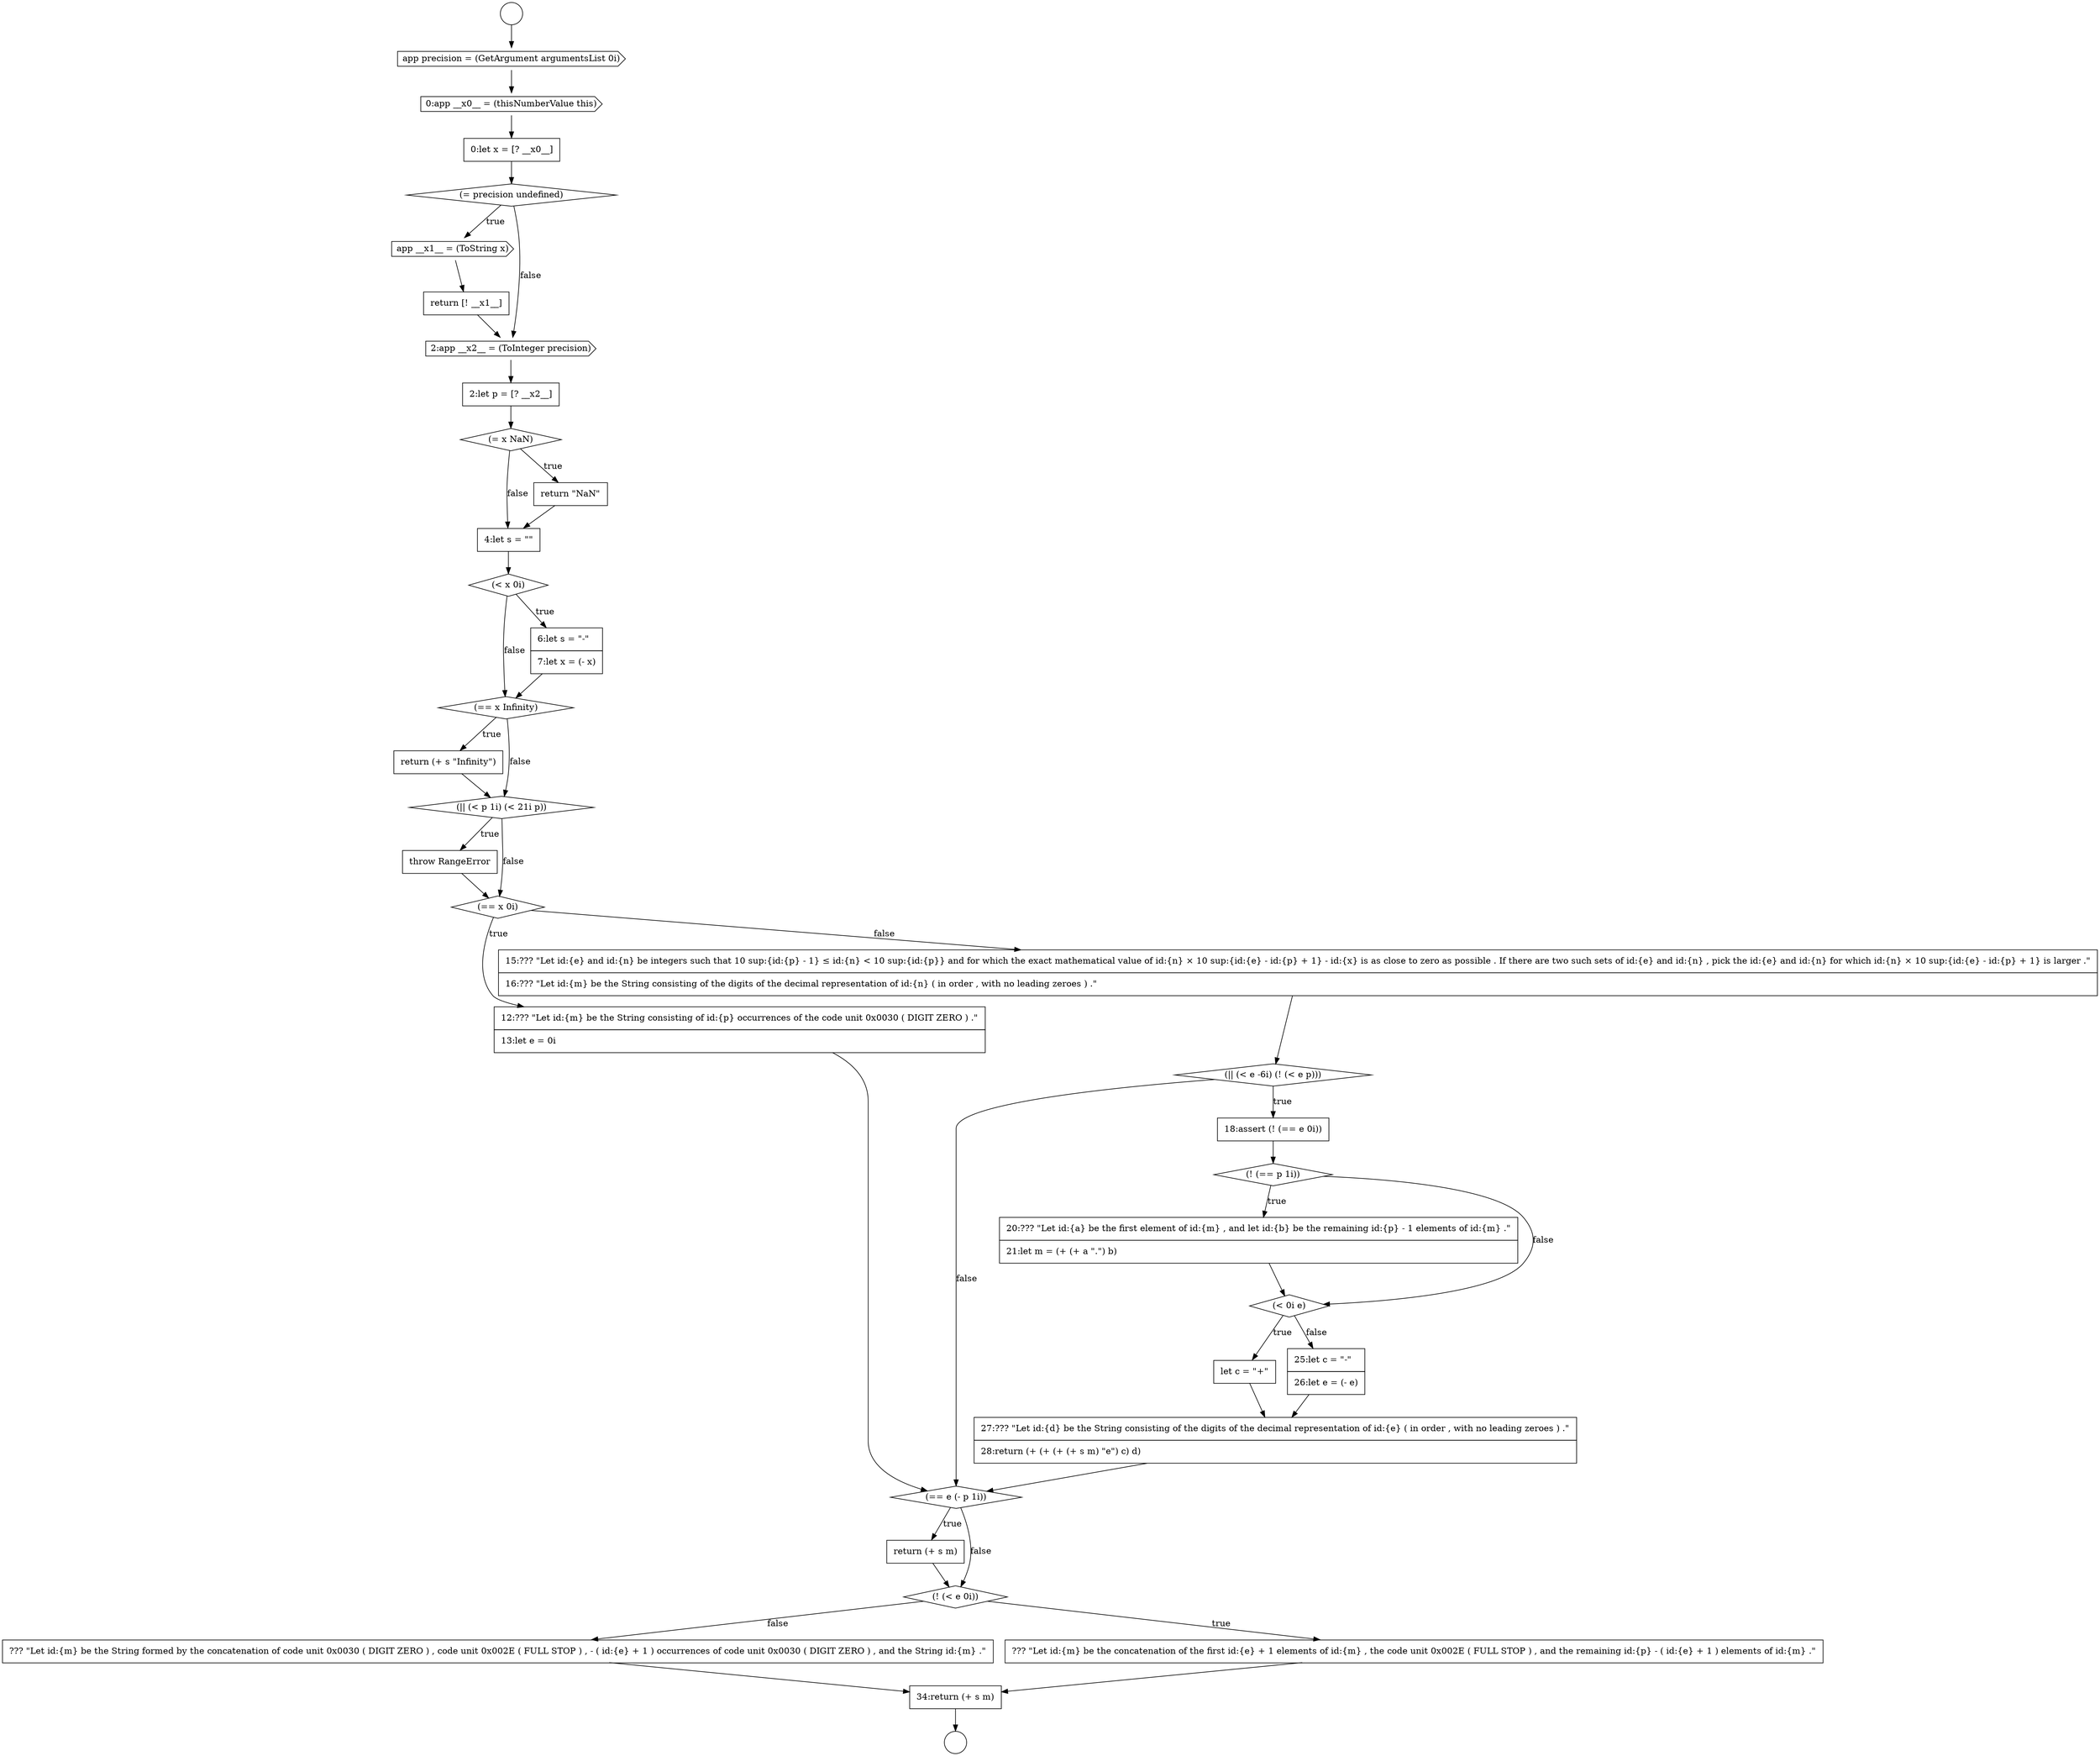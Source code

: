 digraph {
  node11409 [shape=diamond, label=<<font color="black">(== e (- p 1i))</font>> color="black" fillcolor="white" style=filled]
  node11399 [shape=none, margin=0, label=<<font color="black">
    <table border="0" cellborder="1" cellspacing="0" cellpadding="10">
      <tr><td align="left">12:??? &quot;Let id:{m} be the String consisting of id:{p} occurrences of the code unit 0x0030 ( DIGIT ZERO ) .&quot;</td></tr>
      <tr><td align="left">13:let e = 0i</td></tr>
    </table>
  </font>> color="black" fillcolor="white" style=filled]
  node11382 [shape=cds, label=<<font color="black">0:app __x0__ = (thisNumberValue this)</font>> color="black" fillcolor="white" style=filled]
  node11404 [shape=none, margin=0, label=<<font color="black">
    <table border="0" cellborder="1" cellspacing="0" cellpadding="10">
      <tr><td align="left">20:??? &quot;Let id:{a} be the first element of id:{m} , and let id:{b} be the remaining id:{p} - 1 elements of id:{m} .&quot;</td></tr>
      <tr><td align="left">21:let m = (+ (+ a &quot;.&quot;) b)</td></tr>
    </table>
  </font>> color="black" fillcolor="white" style=filled]
  node11388 [shape=none, margin=0, label=<<font color="black">
    <table border="0" cellborder="1" cellspacing="0" cellpadding="10">
      <tr><td align="left">2:let p = [? __x2__]</td></tr>
    </table>
  </font>> color="black" fillcolor="white" style=filled]
  node11400 [shape=none, margin=0, label=<<font color="black">
    <table border="0" cellborder="1" cellspacing="0" cellpadding="10">
      <tr><td align="left">15:??? &quot;Let id:{e} and id:{n} be integers such that 10 sup:{id:{p} - 1} &le; id:{n} &lt; 10 sup:{id:{p}} and for which the exact mathematical value of id:{n} &times; 10 sup:{id:{e} - id:{p} + 1} - id:{x} is as close to zero as possible . If there are two such sets of id:{e} and id:{n} , pick the id:{e} and id:{n} for which id:{n} &times; 10 sup:{id:{e} - id:{p} + 1} is larger .&quot;</td></tr>
      <tr><td align="left">16:??? &quot;Let id:{m} be the String consisting of the digits of the decimal representation of id:{n} ( in order , with no leading zeroes ) .&quot;</td></tr>
    </table>
  </font>> color="black" fillcolor="white" style=filled]
  node11403 [shape=diamond, label=<<font color="black">(! (== p 1i))</font>> color="black" fillcolor="white" style=filled]
  node11406 [shape=none, margin=0, label=<<font color="black">
    <table border="0" cellborder="1" cellspacing="0" cellpadding="10">
      <tr><td align="left">let c = &quot;+&quot;</td></tr>
    </table>
  </font>> color="black" fillcolor="white" style=filled]
  node11391 [shape=none, margin=0, label=<<font color="black">
    <table border="0" cellborder="1" cellspacing="0" cellpadding="10">
      <tr><td align="left">4:let s = &quot;&quot;</td></tr>
    </table>
  </font>> color="black" fillcolor="white" style=filled]
  node11386 [shape=none, margin=0, label=<<font color="black">
    <table border="0" cellborder="1" cellspacing="0" cellpadding="10">
      <tr><td align="left">return [! __x1__]</td></tr>
    </table>
  </font>> color="black" fillcolor="white" style=filled]
  node11401 [shape=diamond, label=<<font color="black">(|| (&lt; e -6i) (! (&lt; e p)))</font>> color="black" fillcolor="white" style=filled]
  node11390 [shape=none, margin=0, label=<<font color="black">
    <table border="0" cellborder="1" cellspacing="0" cellpadding="10">
      <tr><td align="left">return &quot;NaN&quot;</td></tr>
    </table>
  </font>> color="black" fillcolor="white" style=filled]
  node11397 [shape=none, margin=0, label=<<font color="black">
    <table border="0" cellborder="1" cellspacing="0" cellpadding="10">
      <tr><td align="left">throw RangeError</td></tr>
    </table>
  </font>> color="black" fillcolor="white" style=filled]
  node11394 [shape=diamond, label=<<font color="black">(== x Infinity)</font>> color="black" fillcolor="white" style=filled]
  node11385 [shape=cds, label=<<font color="black">app __x1__ = (ToString x)</font>> color="black" fillcolor="white" style=filled]
  node11389 [shape=diamond, label=<<font color="black">(= x NaN)</font>> color="black" fillcolor="white" style=filled]
  node11398 [shape=diamond, label=<<font color="black">(== x 0i)</font>> color="black" fillcolor="white" style=filled]
  node11408 [shape=none, margin=0, label=<<font color="black">
    <table border="0" cellborder="1" cellspacing="0" cellpadding="10">
      <tr><td align="left">27:??? &quot;Let id:{d} be the String consisting of the digits of the decimal representation of id:{e} ( in order , with no leading zeroes ) .&quot;</td></tr>
      <tr><td align="left">28:return (+ (+ (+ (+ s m) &quot;e&quot;) c) d)</td></tr>
    </table>
  </font>> color="black" fillcolor="white" style=filled]
  node11384 [shape=diamond, label=<<font color="black">(= precision undefined)</font>> color="black" fillcolor="white" style=filled]
  node11413 [shape=none, margin=0, label=<<font color="black">
    <table border="0" cellborder="1" cellspacing="0" cellpadding="10">
      <tr><td align="left">??? &quot;Let id:{m} be the String formed by the concatenation of code unit 0x0030 ( DIGIT ZERO ) , code unit 0x002E ( FULL STOP ) , - ( id:{e} + 1 ) occurrences of code unit 0x0030 ( DIGIT ZERO ) , and the String id:{m} .&quot;</td></tr>
    </table>
  </font>> color="black" fillcolor="white" style=filled]
  node11395 [shape=none, margin=0, label=<<font color="black">
    <table border="0" cellborder="1" cellspacing="0" cellpadding="10">
      <tr><td align="left">return (+ s &quot;Infinity&quot;)</td></tr>
    </table>
  </font>> color="black" fillcolor="white" style=filled]
  node11410 [shape=none, margin=0, label=<<font color="black">
    <table border="0" cellborder="1" cellspacing="0" cellpadding="10">
      <tr><td align="left">return (+ s m)</td></tr>
    </table>
  </font>> color="black" fillcolor="white" style=filled]
  node11407 [shape=none, margin=0, label=<<font color="black">
    <table border="0" cellborder="1" cellspacing="0" cellpadding="10">
      <tr><td align="left">25:let c = &quot;-&quot;</td></tr>
      <tr><td align="left">26:let e = (- e)</td></tr>
    </table>
  </font>> color="black" fillcolor="white" style=filled]
  node11414 [shape=none, margin=0, label=<<font color="black">
    <table border="0" cellborder="1" cellspacing="0" cellpadding="10">
      <tr><td align="left">34:return (+ s m)</td></tr>
    </table>
  </font>> color="black" fillcolor="white" style=filled]
  node11379 [shape=circle label=" " color="black" fillcolor="white" style=filled]
  node11396 [shape=diamond, label=<<font color="black">(|| (&lt; p 1i) (&lt; 21i p))</font>> color="black" fillcolor="white" style=filled]
  node11411 [shape=diamond, label=<<font color="black">(! (&lt; e 0i))</font>> color="black" fillcolor="white" style=filled]
  node11392 [shape=diamond, label=<<font color="black">(&lt; x 0i)</font>> color="black" fillcolor="white" style=filled]
  node11387 [shape=cds, label=<<font color="black">2:app __x2__ = (ToInteger precision)</font>> color="black" fillcolor="white" style=filled]
  node11380 [shape=circle label=" " color="black" fillcolor="white" style=filled]
  node11402 [shape=none, margin=0, label=<<font color="black">
    <table border="0" cellborder="1" cellspacing="0" cellpadding="10">
      <tr><td align="left">18:assert (! (== e 0i))</td></tr>
    </table>
  </font>> color="black" fillcolor="white" style=filled]
  node11393 [shape=none, margin=0, label=<<font color="black">
    <table border="0" cellborder="1" cellspacing="0" cellpadding="10">
      <tr><td align="left">6:let s = &quot;-&quot;</td></tr>
      <tr><td align="left">7:let x = (- x)</td></tr>
    </table>
  </font>> color="black" fillcolor="white" style=filled]
  node11383 [shape=none, margin=0, label=<<font color="black">
    <table border="0" cellborder="1" cellspacing="0" cellpadding="10">
      <tr><td align="left">0:let x = [? __x0__]</td></tr>
    </table>
  </font>> color="black" fillcolor="white" style=filled]
  node11412 [shape=none, margin=0, label=<<font color="black">
    <table border="0" cellborder="1" cellspacing="0" cellpadding="10">
      <tr><td align="left">??? &quot;Let id:{m} be the concatenation of the first id:{e} + 1 elements of id:{m} , the code unit 0x002E ( FULL STOP ) , and the remaining id:{p} - ( id:{e} + 1 ) elements of id:{m} .&quot;</td></tr>
    </table>
  </font>> color="black" fillcolor="white" style=filled]
  node11405 [shape=diamond, label=<<font color="black">(&lt; 0i e)</font>> color="black" fillcolor="white" style=filled]
  node11381 [shape=cds, label=<<font color="black">app precision = (GetArgument argumentsList 0i)</font>> color="black" fillcolor="white" style=filled]
  node11384 -> node11385 [label=<<font color="black">true</font>> color="black"]
  node11384 -> node11387 [label=<<font color="black">false</font>> color="black"]
  node11397 -> node11398 [ color="black"]
  node11391 -> node11392 [ color="black"]
  node11409 -> node11410 [label=<<font color="black">true</font>> color="black"]
  node11409 -> node11411 [label=<<font color="black">false</font>> color="black"]
  node11402 -> node11403 [ color="black"]
  node11396 -> node11397 [label=<<font color="black">true</font>> color="black"]
  node11396 -> node11398 [label=<<font color="black">false</font>> color="black"]
  node11389 -> node11390 [label=<<font color="black">true</font>> color="black"]
  node11389 -> node11391 [label=<<font color="black">false</font>> color="black"]
  node11395 -> node11396 [ color="black"]
  node11382 -> node11383 [ color="black"]
  node11386 -> node11387 [ color="black"]
  node11406 -> node11408 [ color="black"]
  node11392 -> node11393 [label=<<font color="black">true</font>> color="black"]
  node11392 -> node11394 [label=<<font color="black">false</font>> color="black"]
  node11401 -> node11402 [label=<<font color="black">true</font>> color="black"]
  node11401 -> node11409 [label=<<font color="black">false</font>> color="black"]
  node11379 -> node11381 [ color="black"]
  node11410 -> node11411 [ color="black"]
  node11383 -> node11384 [ color="black"]
  node11390 -> node11391 [ color="black"]
  node11407 -> node11408 [ color="black"]
  node11387 -> node11388 [ color="black"]
  node11404 -> node11405 [ color="black"]
  node11399 -> node11409 [ color="black"]
  node11393 -> node11394 [ color="black"]
  node11405 -> node11406 [label=<<font color="black">true</font>> color="black"]
  node11405 -> node11407 [label=<<font color="black">false</font>> color="black"]
  node11408 -> node11409 [ color="black"]
  node11381 -> node11382 [ color="black"]
  node11413 -> node11414 [ color="black"]
  node11394 -> node11395 [label=<<font color="black">true</font>> color="black"]
  node11394 -> node11396 [label=<<font color="black">false</font>> color="black"]
  node11385 -> node11386 [ color="black"]
  node11403 -> node11404 [label=<<font color="black">true</font>> color="black"]
  node11403 -> node11405 [label=<<font color="black">false</font>> color="black"]
  node11412 -> node11414 [ color="black"]
  node11414 -> node11380 [ color="black"]
  node11411 -> node11412 [label=<<font color="black">true</font>> color="black"]
  node11411 -> node11413 [label=<<font color="black">false</font>> color="black"]
  node11388 -> node11389 [ color="black"]
  node11398 -> node11399 [label=<<font color="black">true</font>> color="black"]
  node11398 -> node11400 [label=<<font color="black">false</font>> color="black"]
  node11400 -> node11401 [ color="black"]
}
